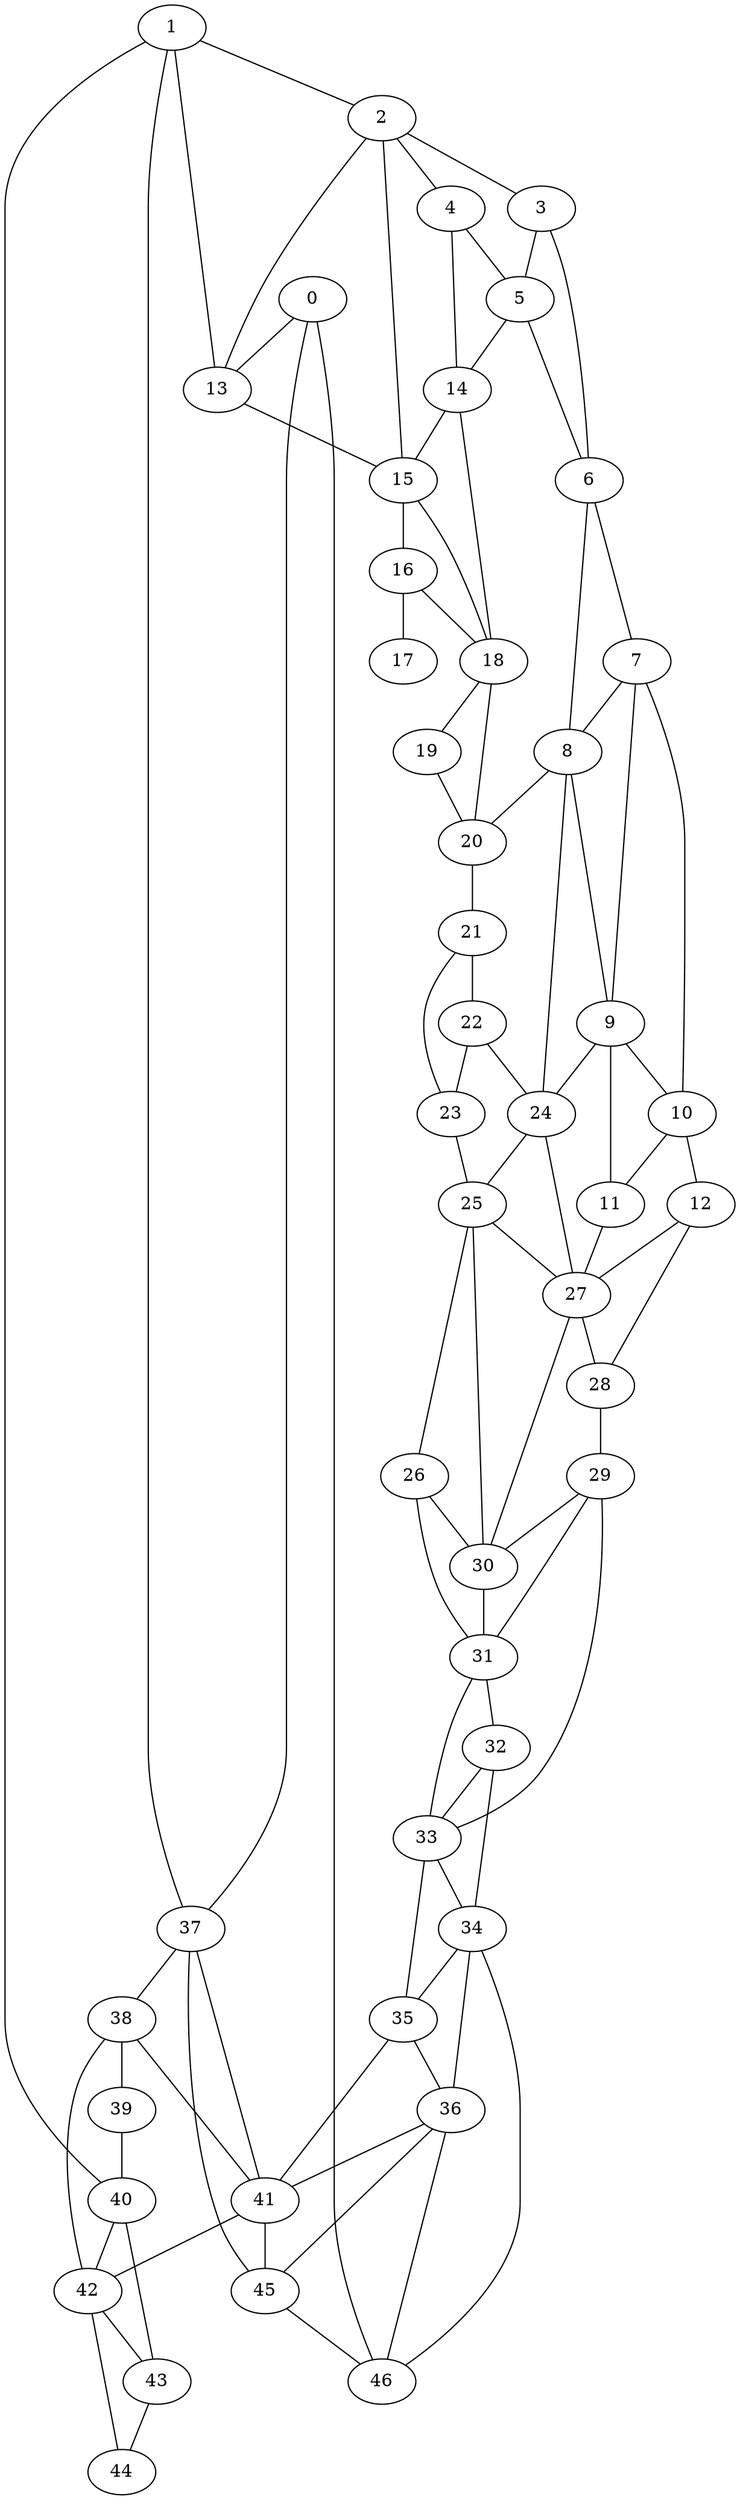 graph {
	0 -- 13
	0 -- 37
	0 -- 46
	1 -- 2
	1 -- 13
	1 -- 37
	1 -- 40
	2 -- 3
	2 -- 4
	2 -- 13
	2 -- 15
	3 -- 5
	3 -- 6
	4 -- 5
	4 -- 14
	5 -- 6
	5 -- 14
	6 -- 7
	6 -- 8
	7 -- 8
	7 -- 9
	7 -- 10
	8 -- 9
	8 -- 20
	8 -- 24
	9 -- 10
	9 -- 11
	9 -- 24
	10 -- 11
	10 -- 12
	11 -- 27
	12 -- 27
	12 -- 28
	13 -- 15
	14 -- 15
	14 -- 18
	15 -- 16
	15 -- 18
	16 -- 17
	16 -- 18
	18 -- 19
	18 -- 20
	19 -- 20
	20 -- 21
	21 -- 22
	21 -- 23
	22 -- 23
	22 -- 24
	23 -- 25
	24 -- 25
	24 -- 27
	25 -- 26
	25 -- 27
	25 -- 30
	26 -- 30
	26 -- 31
	27 -- 28
	27 -- 30
	28 -- 29
	29 -- 30
	29 -- 31
	29 -- 33
	30 -- 31
	31 -- 32
	31 -- 33
	32 -- 33
	32 -- 34
	33 -- 34
	33 -- 35
	34 -- 35
	34 -- 36
	34 -- 46
	35 -- 36
	35 -- 41
	36 -- 41
	36 -- 45
	36 -- 46
	37 -- 38
	37 -- 41
	37 -- 45
	38 -- 39
	38 -- 41
	38 -- 42
	39 -- 40
	40 -- 42
	40 -- 43
	41 -- 42
	41 -- 45
	42 -- 43
	42 -- 44
	43 -- 44
	45 -- 46
}
